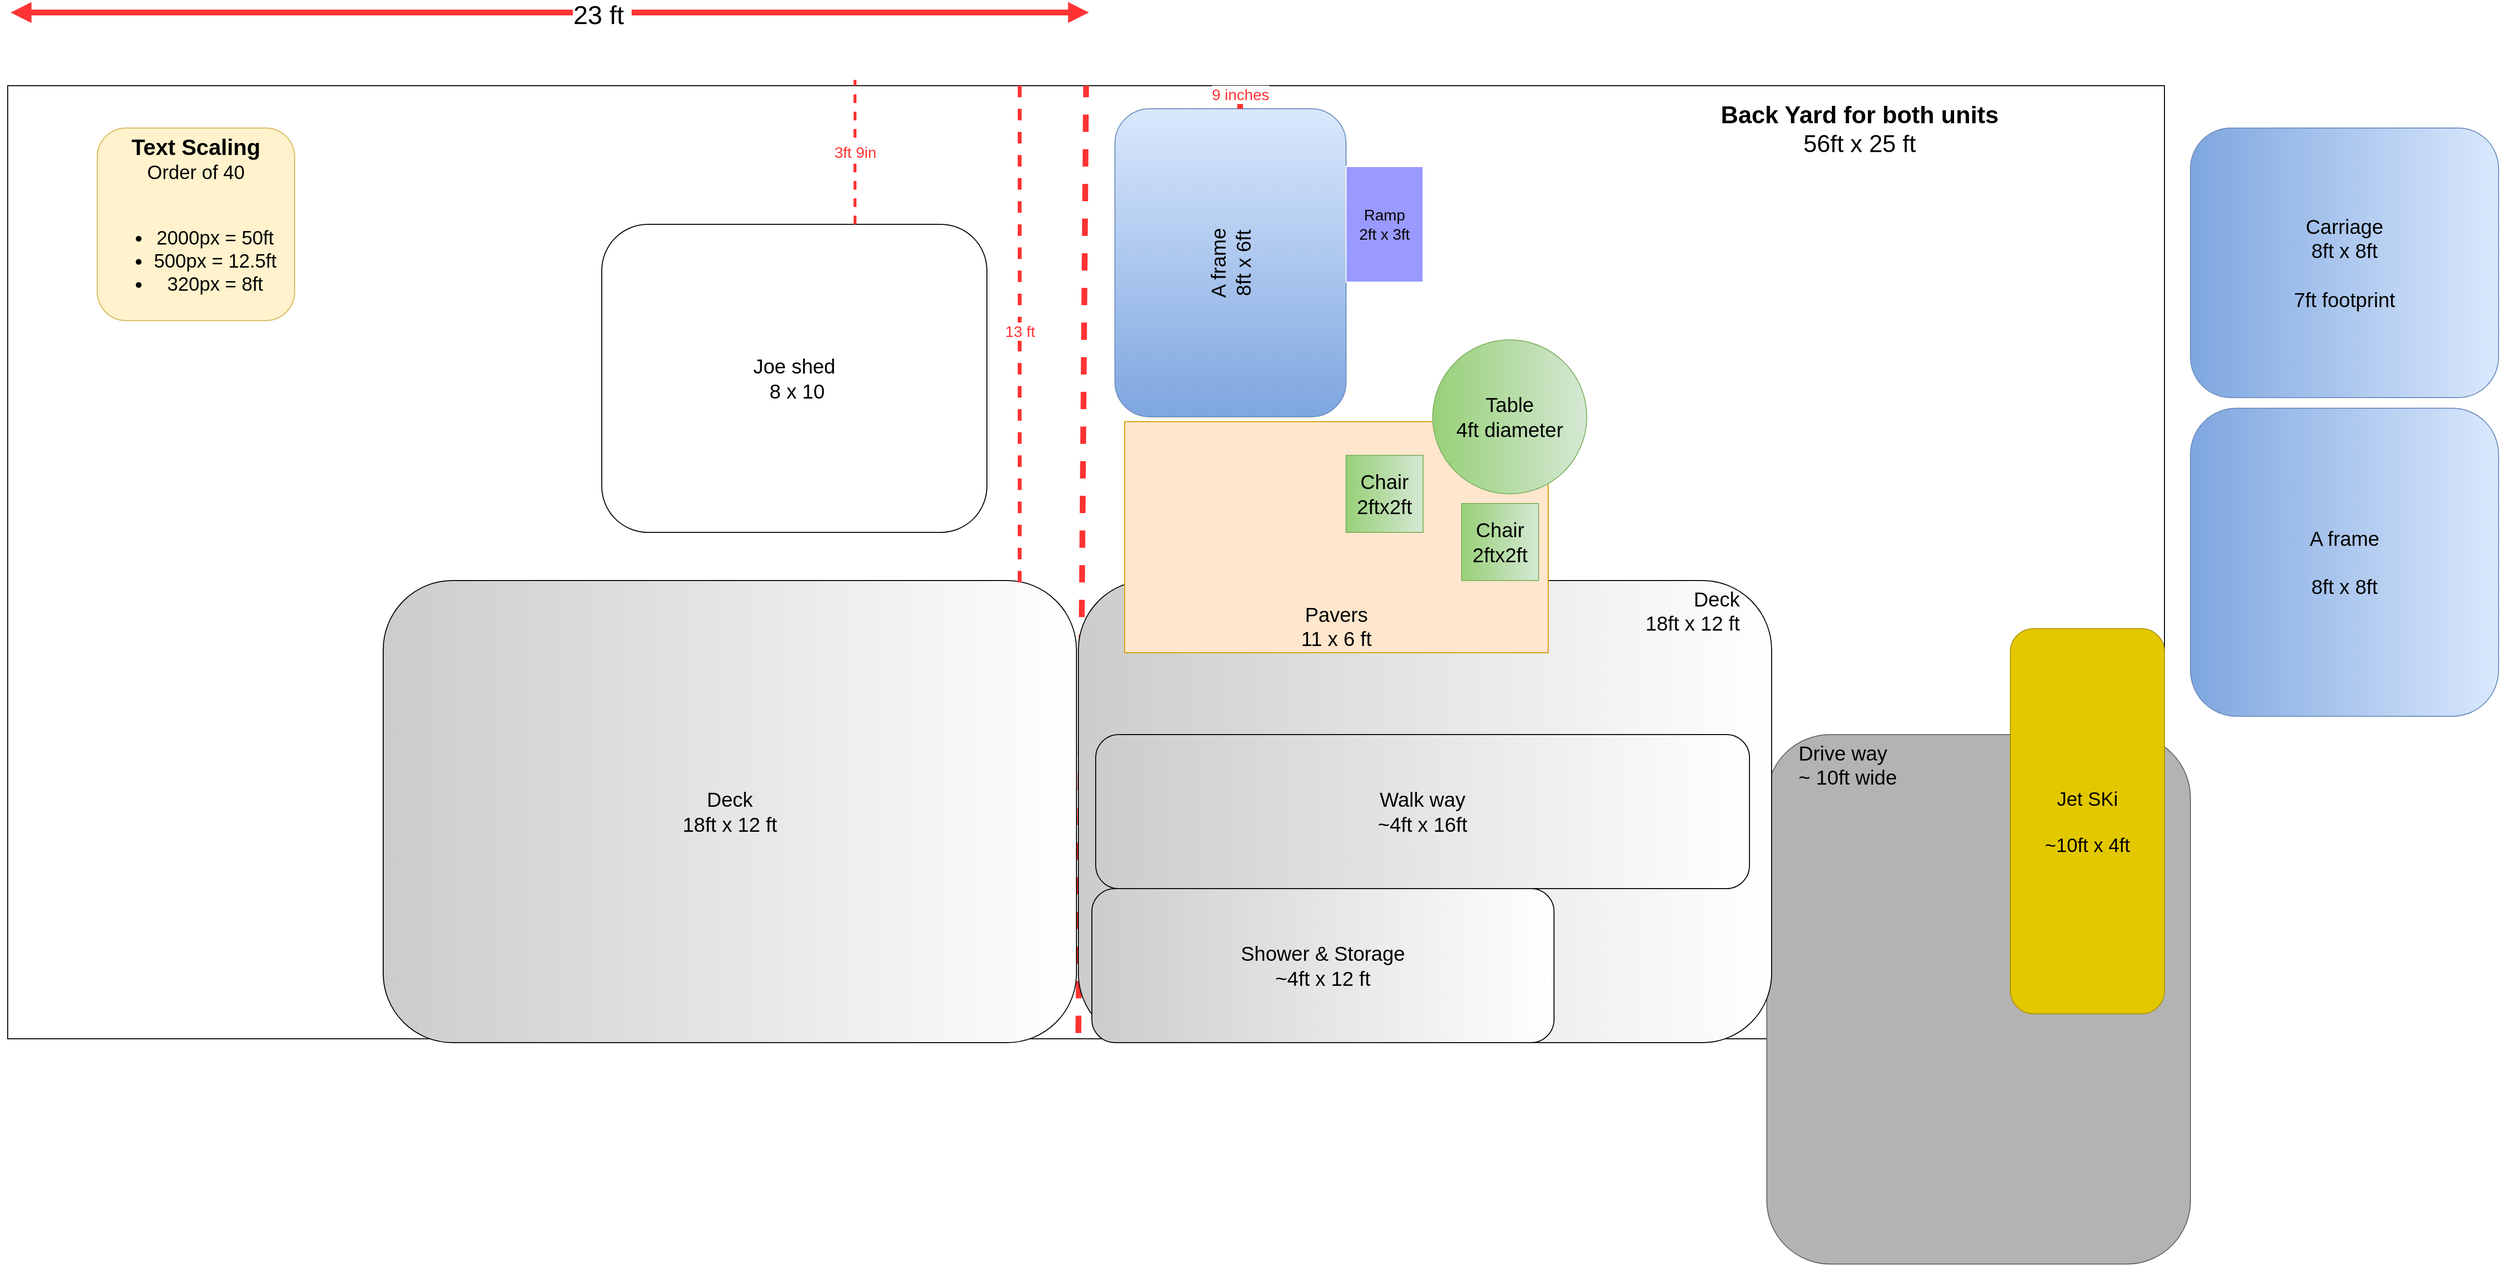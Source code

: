<mxfile version="16.1.2" type="device"><diagram name="Page-1" id="38b20595-45e3-9b7f-d5ca-b57f44c5b66d"><mxGraphModel dx="3482" dy="654" grid="1" gridSize="10" guides="1" tooltips="1" connect="1" arrows="1" fold="1" page="1" pageScale="1" pageWidth="1100" pageHeight="850" background="none" math="0" shadow="0"><root><mxCell id="0"/><mxCell id="1" parent="0"/><mxCell id="47l2vDxDsdCU6jmRX7GS-3" value="" style="rounded=0;whiteSpace=wrap;html=1;imageAspect=0;imageWidth=40;imageHeight=25;absoluteArcSize=0;resizable=1;resizeWidth=1;resizeHeight=1;fontSize=18;fillOpacity=50;" vertex="1" parent="1"><mxGeometry x="-83" y="1026" width="2240" height="990" as="geometry"/></mxCell><mxCell id="47l2vDxDsdCU6jmRX7GS-4" value="&lt;b style=&quot;font-size: 23px&quot;&gt;Text Scaling&lt;br&gt;&lt;/b&gt;Order of 40&lt;br&gt;&lt;span&gt;&lt;br&gt;&lt;/span&gt;&lt;ul&gt;&lt;li&gt;&lt;span&gt;2000px = 50ft&lt;/span&gt;&lt;/li&gt;&lt;li&gt;500px = 12.5ft&lt;/li&gt;&lt;li&gt;320px = 8ft&lt;/li&gt;&lt;/ul&gt;" style="rounded=1;whiteSpace=wrap;html=1;fontSize=20;labelPosition=center;verticalLabelPosition=middle;align=center;verticalAlign=middle;fillColor=#fff2cc;strokeColor=#d6b656;" vertex="1" parent="1"><mxGeometry x="10" y="1070" width="205" height="200" as="geometry"/></mxCell><mxCell id="47l2vDxDsdCU6jmRX7GS-5" value="&lt;b style=&quot;font-size: 25px;&quot;&gt;Back Yard for both units&lt;/b&gt;&lt;br style=&quot;font-size: 25px;&quot;&gt;56ft x 25 ft" style="text;html=1;resizable=0;autosize=1;align=center;verticalAlign=middle;points=[];fillColor=none;strokeColor=none;rounded=0;fontSize=25;" vertex="1" parent="1"><mxGeometry x="1690" y="1035" width="300" height="70" as="geometry"/></mxCell><mxCell id="47l2vDxDsdCU6jmRX7GS-7" value="Joe shed&lt;br&gt;&amp;nbsp;8 x 10" style="rounded=1;whiteSpace=wrap;html=1;fontSize=21;rotation=0;" vertex="1" parent="1"><mxGeometry x="534" y="1170" width="400" height="320" as="geometry"/></mxCell><mxCell id="47l2vDxDsdCU6jmRX7GS-10" value="" style="endArrow=none;dashed=1;html=1;rounded=0;fontSize=21;entryX=0.5;entryY=0;entryDx=0;entryDy=0;strokeWidth=6;strokeColor=#FF3333;" edge="1" parent="1" target="47l2vDxDsdCU6jmRX7GS-3"><mxGeometry width="50" height="50" relative="1" as="geometry"><mxPoint x="1029" y="2010" as="sourcePoint"/><mxPoint x="1094" y="1750" as="targetPoint"/></mxGeometry></mxCell><mxCell id="47l2vDxDsdCU6jmRX7GS-12" value="Drive way&lt;br&gt;~ 10ft wide" style="rounded=1;whiteSpace=wrap;html=1;fontSize=21;fillColor=#B3B3B3;gradientColor=none;strokeColor=#666666;verticalAlign=top;align=left;spacingLeft=31;" vertex="1" parent="1"><mxGeometry x="1744" y="1700" width="440" height="550" as="geometry"/></mxCell><mxCell id="47l2vDxDsdCU6jmRX7GS-13" value="Deck&lt;br&gt;18ft x 12 ft" style="rounded=1;whiteSpace=wrap;html=1;fontSize=21;gradientColor=#CCCCCC;gradientDirection=west;verticalAlign=top;align=right;spacingRight=31;" vertex="1" parent="1"><mxGeometry x="1029" y="1540" width="720" height="480" as="geometry"/></mxCell><mxCell id="47l2vDxDsdCU6jmRX7GS-14" value="Deck&lt;br&gt;18ft x 12 ft" style="rounded=1;whiteSpace=wrap;html=1;fontSize=21;gradientColor=#CCCCCC;gradientDirection=west;" vertex="1" parent="1"><mxGeometry x="307" y="1540" width="720" height="480" as="geometry"/></mxCell><mxCell id="47l2vDxDsdCU6jmRX7GS-15" value="Shower &amp;amp; Storage&lt;br&gt;~4ft x 12 ft" style="rounded=1;whiteSpace=wrap;html=1;fontSize=21;gradientColor=#CCCCCC;gradientDirection=west;" vertex="1" parent="1"><mxGeometry x="1043" y="1860" width="480" height="160" as="geometry"/></mxCell><mxCell id="47l2vDxDsdCU6jmRX7GS-16" value="Walk way&lt;br&gt;~4ft x 16ft" style="rounded=1;whiteSpace=wrap;html=1;fontSize=21;gradientColor=#CCCCCC;gradientDirection=west;" vertex="1" parent="1"><mxGeometry x="1047" y="1700" width="679" height="160" as="geometry"/></mxCell><mxCell id="47l2vDxDsdCU6jmRX7GS-17" value="A frame&lt;br&gt;&amp;nbsp;&lt;br&gt;8ft x 8ft" style="rounded=1;whiteSpace=wrap;html=1;fontSize=21;gradientColor=#7ea6e0;gradientDirection=west;fillColor=#dae8fc;strokeColor=#6c8ebf;" vertex="1" parent="1"><mxGeometry x="2184" y="1361" width="320" height="320" as="geometry"/></mxCell><mxCell id="47l2vDxDsdCU6jmRX7GS-18" value="Carriage&lt;br&gt;8ft x 8ft&lt;br&gt;&lt;br&gt;7ft footprint" style="rounded=1;whiteSpace=wrap;html=1;fontSize=21;gradientColor=#7ea6e0;gradientDirection=west;rotation=0;textDirection=ltr;fillColor=#dae8fc;strokeColor=#6c8ebf;" vertex="1" parent="1"><mxGeometry x="2184" y="1070" width="320" height="280" as="geometry"/></mxCell><mxCell id="47l2vDxDsdCU6jmRX7GS-19" value="A frame&lt;br&gt;8ft x 6ft&lt;br&gt;" style="rounded=1;whiteSpace=wrap;html=1;fontSize=21;gradientColor=#7ea6e0;gradientDirection=west;rotation=-90;textDirection=ltr;fillColor=#dae8fc;strokeColor=#6c8ebf;" vertex="1" parent="1"><mxGeometry x="1027" y="1090" width="320" height="240" as="geometry"/></mxCell><mxCell id="47l2vDxDsdCU6jmRX7GS-22" value="13 ft" style="endArrow=none;dashed=1;html=1;rounded=0;fontSize=16;strokeWidth=4;strokeColor=#FF3333;fontColor=#FF3333;" edge="1" parent="1"><mxGeometry width="50" height="50" relative="1" as="geometry"><mxPoint x="968" y="1542" as="sourcePoint"/><mxPoint x="968" y="1020" as="targetPoint"/></mxGeometry></mxCell><mxCell id="47l2vDxDsdCU6jmRX7GS-25" value="3ft 9in" style="endArrow=none;dashed=1;html=1;rounded=0;fontSize=16;strokeWidth=3;strokeColor=#FF3333;fontColor=#FF3333;" edge="1" parent="1"><mxGeometry width="50" height="50" relative="1" as="geometry"><mxPoint x="797" y="1170" as="sourcePoint"/><mxPoint x="797" y="1020.0" as="targetPoint"/></mxGeometry></mxCell><mxCell id="47l2vDxDsdCU6jmRX7GS-29" value="Pavers&lt;br&gt;11 x 6 ft" style="rounded=0;whiteSpace=wrap;html=1;fontSize=21;fillColor=#ffe6cc;gradientDirection=west;verticalAlign=bottom;strokeColor=#d79b00;" vertex="1" parent="1"><mxGeometry x="1077" y="1375" width="440" height="240" as="geometry"/></mxCell><mxCell id="47l2vDxDsdCU6jmRX7GS-26" value="Table&lt;br&gt;4ft diameter" style="ellipse;whiteSpace=wrap;html=1;aspect=fixed;fontSize=21;fillColor=#d5e8d4;gradientColor=#97d077;gradientDirection=west;strokeColor=#82b366;" vertex="1" parent="1"><mxGeometry x="1397" y="1290" width="160" height="160" as="geometry"/></mxCell><mxCell id="47l2vDxDsdCU6jmRX7GS-27" value="&lt;span&gt;Chair&lt;/span&gt;&lt;br&gt;&lt;span&gt;2ftx2ft&lt;/span&gt;" style="whiteSpace=wrap;html=1;aspect=fixed;fontSize=21;fillColor=#d5e8d4;gradientColor=#97d077;gradientDirection=west;strokeColor=#82b366;" vertex="1" parent="1"><mxGeometry x="1427" y="1460" width="80" height="80" as="geometry"/></mxCell><mxCell id="47l2vDxDsdCU6jmRX7GS-28" value="Chair&lt;br&gt;2ftx2ft" style="whiteSpace=wrap;html=1;aspect=fixed;fontSize=21;fillColor=#d5e8d4;gradientColor=#97d077;gradientDirection=west;strokeColor=#82b366;" vertex="1" parent="1"><mxGeometry x="1307" y="1410" width="80" height="80" as="geometry"/></mxCell><mxCell id="47l2vDxDsdCU6jmRX7GS-31" value="9 inches" style="endArrow=none;dashed=1;html=1;rounded=0;fontSize=16;strokeWidth=6;strokeColor=#FF3333;fontColor=#FF3333;" edge="1" parent="1"><mxGeometry width="50" height="50" relative="1" as="geometry"><mxPoint x="1197" y="1050" as="sourcePoint"/><mxPoint x="1197" y="1020.0" as="targetPoint"/></mxGeometry></mxCell><mxCell id="47l2vDxDsdCU6jmRX7GS-32" value="&lt;font color=&quot;#000000&quot;&gt;Ramp&lt;br&gt;2ft x 3ft&lt;/font&gt;" style="rounded=0;whiteSpace=wrap;html=1;fontSize=16;fontColor=#FF3333;fillColor=#9999FF;gradientColor=none;gradientDirection=west;strokeColor=#FFFFFF;" vertex="1" parent="1"><mxGeometry x="1307" y="1110" width="80" height="120" as="geometry"/></mxCell><mxCell id="47l2vDxDsdCU6jmRX7GS-35" value="" style="endArrow=block;html=1;rounded=0;fontSize=20;fontColor=#000000;strokeColor=#FF3333;strokeWidth=6;startArrow=block;startFill=1;endFill=1;" edge="1" parent="1"><mxGeometry width="50" height="50" relative="1" as="geometry"><mxPoint x="-80" y="950" as="sourcePoint"/><mxPoint x="1040" y="950" as="targetPoint"/></mxGeometry></mxCell><mxCell id="47l2vDxDsdCU6jmRX7GS-37" value="23 ft&amp;nbsp;" style="edgeLabel;html=1;align=center;verticalAlign=middle;resizable=0;points=[];fontSize=27;fontColor=#000000;" vertex="1" connectable="0" parent="47l2vDxDsdCU6jmRX7GS-35"><mxGeometry x="0.096" y="-3" relative="1" as="geometry"><mxPoint as="offset"/></mxGeometry></mxCell><mxCell id="47l2vDxDsdCU6jmRX7GS-38" value="Jet SKi&lt;br&gt;&lt;br&gt;~10ft x 4ft" style="rounded=1;whiteSpace=wrap;html=1;fontSize=20;fontColor=#000000;strokeColor=#B09500;fillColor=#e3c800;gradientDirection=west;rotation=0;" vertex="1" parent="1"><mxGeometry x="1997" y="1590" width="160" height="400" as="geometry"/></mxCell></root></mxGraphModel></diagram></mxfile>